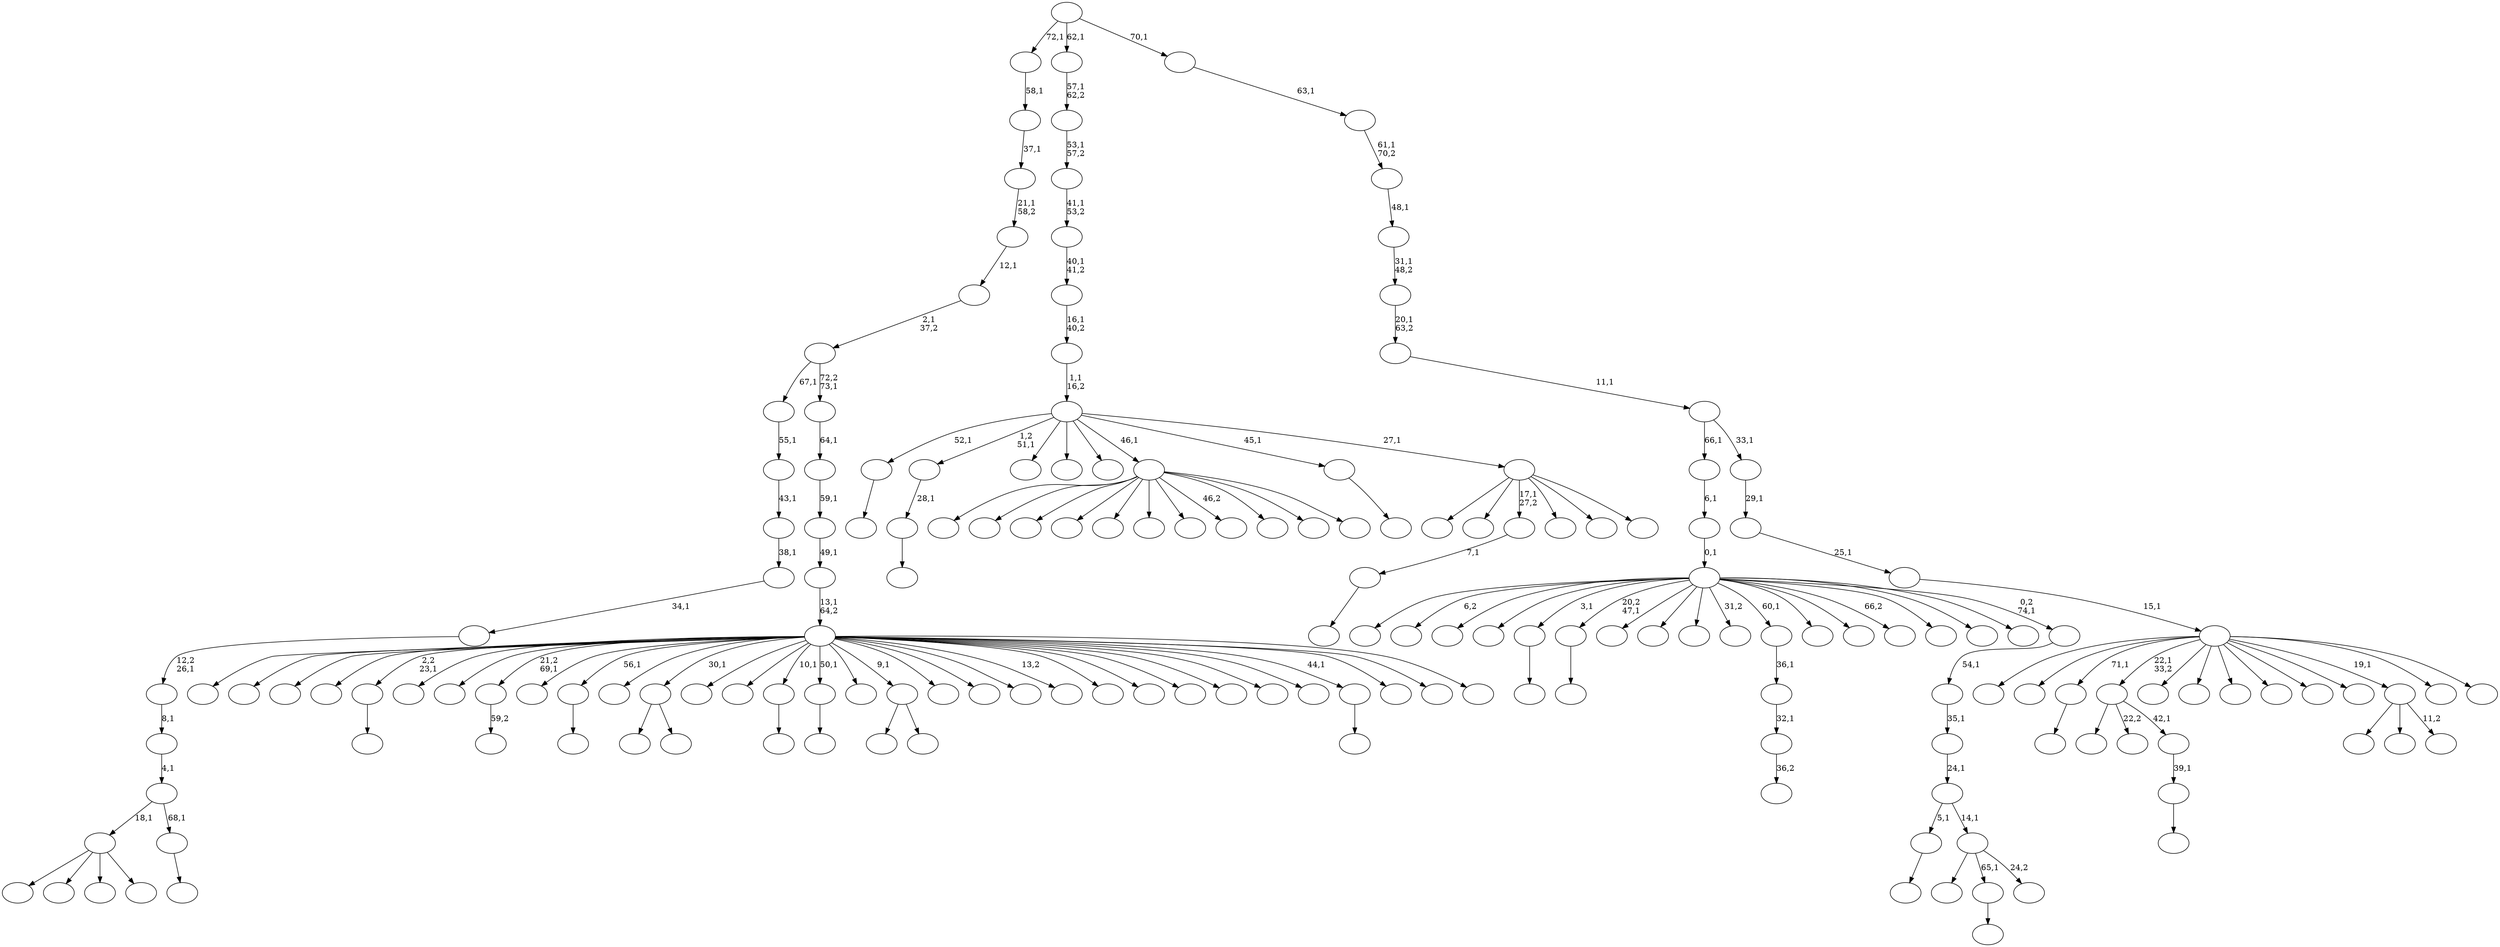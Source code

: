 digraph T {
	175 [label=""]
	174 [label=""]
	173 [label=""]
	172 [label=""]
	171 [label=""]
	170 [label=""]
	169 [label=""]
	168 [label=""]
	167 [label=""]
	166 [label=""]
	165 [label=""]
	164 [label=""]
	163 [label=""]
	162 [label=""]
	161 [label=""]
	160 [label=""]
	159 [label=""]
	158 [label=""]
	157 [label=""]
	156 [label=""]
	155 [label=""]
	154 [label=""]
	153 [label=""]
	152 [label=""]
	151 [label=""]
	150 [label=""]
	149 [label=""]
	148 [label=""]
	147 [label=""]
	146 [label=""]
	145 [label=""]
	144 [label=""]
	143 [label=""]
	142 [label=""]
	141 [label=""]
	140 [label=""]
	139 [label=""]
	138 [label=""]
	137 [label=""]
	136 [label=""]
	135 [label=""]
	134 [label=""]
	133 [label=""]
	132 [label=""]
	131 [label=""]
	130 [label=""]
	129 [label=""]
	128 [label=""]
	127 [label=""]
	126 [label=""]
	125 [label=""]
	124 [label=""]
	123 [label=""]
	122 [label=""]
	121 [label=""]
	120 [label=""]
	119 [label=""]
	118 [label=""]
	117 [label=""]
	116 [label=""]
	115 [label=""]
	114 [label=""]
	113 [label=""]
	112 [label=""]
	111 [label=""]
	110 [label=""]
	109 [label=""]
	108 [label=""]
	107 [label=""]
	106 [label=""]
	105 [label=""]
	104 [label=""]
	103 [label=""]
	102 [label=""]
	101 [label=""]
	100 [label=""]
	99 [label=""]
	98 [label=""]
	97 [label=""]
	96 [label=""]
	95 [label=""]
	94 [label=""]
	93 [label=""]
	92 [label=""]
	91 [label=""]
	90 [label=""]
	89 [label=""]
	88 [label=""]
	87 [label=""]
	86 [label=""]
	85 [label=""]
	84 [label=""]
	83 [label=""]
	82 [label=""]
	81 [label=""]
	80 [label=""]
	79 [label=""]
	78 [label=""]
	77 [label=""]
	76 [label=""]
	75 [label=""]
	74 [label=""]
	73 [label=""]
	72 [label=""]
	71 [label=""]
	70 [label=""]
	69 [label=""]
	68 [label=""]
	67 [label=""]
	66 [label=""]
	65 [label=""]
	64 [label=""]
	63 [label=""]
	62 [label=""]
	61 [label=""]
	60 [label=""]
	59 [label=""]
	58 [label=""]
	57 [label=""]
	56 [label=""]
	55 [label=""]
	54 [label=""]
	53 [label=""]
	52 [label=""]
	51 [label=""]
	50 [label=""]
	49 [label=""]
	48 [label=""]
	47 [label=""]
	46 [label=""]
	45 [label=""]
	44 [label=""]
	43 [label=""]
	42 [label=""]
	41 [label=""]
	40 [label=""]
	39 [label=""]
	38 [label=""]
	37 [label=""]
	36 [label=""]
	35 [label=""]
	34 [label=""]
	33 [label=""]
	32 [label=""]
	31 [label=""]
	30 [label=""]
	29 [label=""]
	28 [label=""]
	27 [label=""]
	26 [label=""]
	25 [label=""]
	24 [label=""]
	23 [label=""]
	22 [label=""]
	21 [label=""]
	20 [label=""]
	19 [label=""]
	18 [label=""]
	17 [label=""]
	16 [label=""]
	15 [label=""]
	14 [label=""]
	13 [label=""]
	12 [label=""]
	11 [label=""]
	10 [label=""]
	9 [label=""]
	8 [label=""]
	7 [label=""]
	6 [label=""]
	5 [label=""]
	4 [label=""]
	3 [label=""]
	2 [label=""]
	1 [label=""]
	0 [label=""]
	162 -> 163 [label=""]
	159 -> 160 [label=""]
	158 -> 159 [label="28,1"]
	149 -> 150 [label=""]
	142 -> 143 [label=""]
	139 -> 140 [label=""]
	136 -> 137 [label=""]
	135 -> 136 [label="7,1"]
	131 -> 132 [label=""]
	127 -> 128 [label="59,2"]
	121 -> 122 [label=""]
	117 -> 118 [label=""]
	116 -> 117 [label="39,1"]
	115 -> 156 [label=""]
	115 -> 151 [label="22,2"]
	115 -> 116 [label="42,1"]
	109 -> 154 [label=""]
	109 -> 110 [label=""]
	105 -> 174 [label=""]
	105 -> 165 [label=""]
	105 -> 155 [label=""]
	105 -> 146 [label=""]
	105 -> 134 [label=""]
	105 -> 130 [label=""]
	105 -> 125 [label=""]
	105 -> 124 [label="46,2"]
	105 -> 113 [label=""]
	105 -> 112 [label=""]
	105 -> 106 [label=""]
	103 -> 104 [label=""]
	100 -> 101 [label="36,2"]
	99 -> 100 [label="32,1"]
	98 -> 99 [label="36,1"]
	94 -> 95 [label=""]
	91 -> 166 [label=""]
	91 -> 92 [label=""]
	86 -> 87 [label=""]
	82 -> 83 [label=""]
	69 -> 148 [label=""]
	69 -> 141 [label=""]
	69 -> 79 [label=""]
	69 -> 70 [label=""]
	67 -> 68 [label=""]
	66 -> 69 [label="18,1"]
	66 -> 67 [label="68,1"]
	65 -> 66 [label="4,1"]
	64 -> 65 [label="8,1"]
	63 -> 64 [label="12,2\n26,1"]
	62 -> 63 [label="34,1"]
	61 -> 62 [label="38,1"]
	60 -> 61 [label="43,1"]
	59 -> 60 [label="55,1"]
	52 -> 172 [label=""]
	52 -> 164 [label=""]
	52 -> 53 [label="11,2"]
	47 -> 48 [label=""]
	44 -> 45 [label=""]
	42 -> 58 [label=""]
	42 -> 44 [label="65,1"]
	42 -> 43 [label="24,2"]
	41 -> 86 [label="5,1"]
	41 -> 42 [label="14,1"]
	40 -> 41 [label="24,1"]
	39 -> 40 [label="35,1"]
	38 -> 39 [label="54,1"]
	37 -> 171 [label=""]
	37 -> 168 [label="6,2"]
	37 -> 161 [label=""]
	37 -> 144 [label=""]
	37 -> 142 [label="3,1"]
	37 -> 139 [label="20,2\n47,1"]
	37 -> 138 [label=""]
	37 -> 120 [label=""]
	37 -> 119 [label=""]
	37 -> 102 [label="31,2"]
	37 -> 98 [label="60,1"]
	37 -> 96 [label=""]
	37 -> 85 [label=""]
	37 -> 80 [label="66,2"]
	37 -> 72 [label=""]
	37 -> 56 [label=""]
	37 -> 49 [label=""]
	37 -> 38 [label="0,2\n74,1"]
	36 -> 37 [label="0,1"]
	35 -> 36 [label="6,1"]
	32 -> 173 [label=""]
	32 -> 170 [label=""]
	32 -> 169 [label=""]
	32 -> 153 [label=""]
	32 -> 149 [label="2,2\n23,1"]
	32 -> 147 [label=""]
	32 -> 145 [label=""]
	32 -> 127 [label="21,2\n69,1"]
	32 -> 126 [label=""]
	32 -> 121 [label="56,1"]
	32 -> 111 [label=""]
	32 -> 109 [label="30,1"]
	32 -> 108 [label=""]
	32 -> 107 [label=""]
	32 -> 103 [label="10,1"]
	32 -> 94 [label="50,1"]
	32 -> 93 [label=""]
	32 -> 91 [label="9,1"]
	32 -> 90 [label=""]
	32 -> 89 [label=""]
	32 -> 84 [label=""]
	32 -> 81 [label="13,2"]
	32 -> 78 [label=""]
	32 -> 76 [label=""]
	32 -> 74 [label=""]
	32 -> 71 [label=""]
	32 -> 57 [label=""]
	32 -> 51 [label=""]
	32 -> 47 [label="44,1"]
	32 -> 46 [label=""]
	32 -> 34 [label=""]
	32 -> 33 [label=""]
	31 -> 32 [label="13,1\n64,2"]
	30 -> 31 [label="49,1"]
	29 -> 30 [label="59,1"]
	28 -> 29 [label="64,1"]
	27 -> 59 [label="67,1"]
	27 -> 28 [label="72,2\n73,1"]
	26 -> 27 [label="2,1\n37,2"]
	25 -> 26 [label="12,1"]
	24 -> 25 [label="21,1\n58,2"]
	23 -> 24 [label="37,1"]
	22 -> 23 [label="58,1"]
	20 -> 175 [label=""]
	20 -> 152 [label=""]
	20 -> 135 [label="17,1\n27,2"]
	20 -> 123 [label=""]
	20 -> 97 [label=""]
	20 -> 21 [label=""]
	19 -> 162 [label="52,1"]
	19 -> 158 [label="1,2\n51,1"]
	19 -> 157 [label=""]
	19 -> 129 [label=""]
	19 -> 114 [label=""]
	19 -> 105 [label="46,1"]
	19 -> 82 [label="45,1"]
	19 -> 20 [label="27,1"]
	18 -> 19 [label="1,1\n16,2"]
	17 -> 18 [label="16,1\n40,2"]
	16 -> 17 [label="40,1\n41,2"]
	15 -> 16 [label="41,1\n53,2"]
	14 -> 15 [label="53,1\n57,2"]
	13 -> 14 [label="57,1\n62,2"]
	11 -> 167 [label=""]
	11 -> 133 [label=""]
	11 -> 131 [label="71,1"]
	11 -> 115 [label="22,1\n33,2"]
	11 -> 88 [label=""]
	11 -> 77 [label=""]
	11 -> 75 [label=""]
	11 -> 73 [label=""]
	11 -> 55 [label=""]
	11 -> 54 [label=""]
	11 -> 52 [label="19,1"]
	11 -> 50 [label=""]
	11 -> 12 [label=""]
	10 -> 11 [label="15,1"]
	9 -> 10 [label="25,1"]
	8 -> 9 [label="29,1"]
	7 -> 35 [label="66,1"]
	7 -> 8 [label="33,1"]
	6 -> 7 [label="11,1"]
	5 -> 6 [label="20,1\n63,2"]
	4 -> 5 [label="31,1\n48,2"]
	3 -> 4 [label="48,1"]
	2 -> 3 [label="61,1\n70,2"]
	1 -> 2 [label="63,1"]
	0 -> 22 [label="72,1"]
	0 -> 13 [label="62,1"]
	0 -> 1 [label="70,1"]
}
